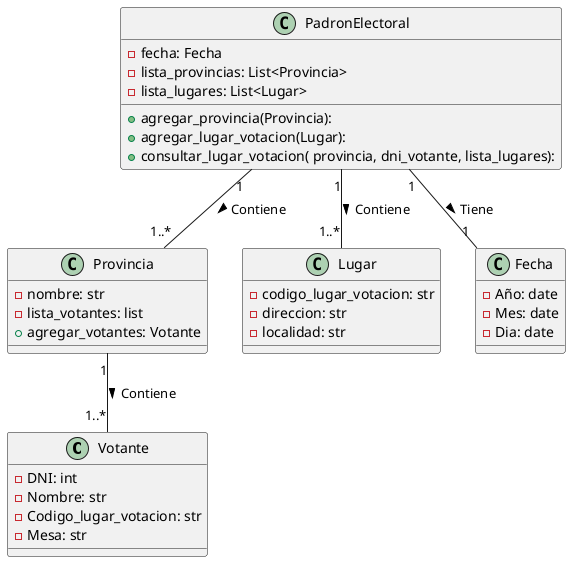 @startuml

class Votante {
    - DNI: int
    - Nombre: str
    - Codigo_lugar_votacion: str
    - Mesa: str
}

class Provincia {
    - nombre: str
    - lista_votantes: list
    + agregar_votantes: Votante
}

class Lugar {
    - codigo_lugar_votacion: str
    - direccion: str 
    - localidad: str
}


class PadronElectoral {
    - fecha: Fecha
    - lista_provincias: List<Provincia>
    - lista_lugares: List<Lugar>
    + agregar_provincia(Provincia):
    + agregar_lugar_votacion(Lugar):
    + consultar_lugar_votacion( provincia, dni_votante, lista_lugares):
}

class Fecha {
    - Año: date
    - Mes: date
    - Dia: date
}

PadronElectoral "1" -- "1" Fecha: Tiene >
PadronElectoral "1" -- "1..*" Lugar : Contiene >
PadronElectoral "1" -- "1..*" Provincia : Contiene >
Provincia "1" -- "1..*" Votante: Contiene >

@enduml



